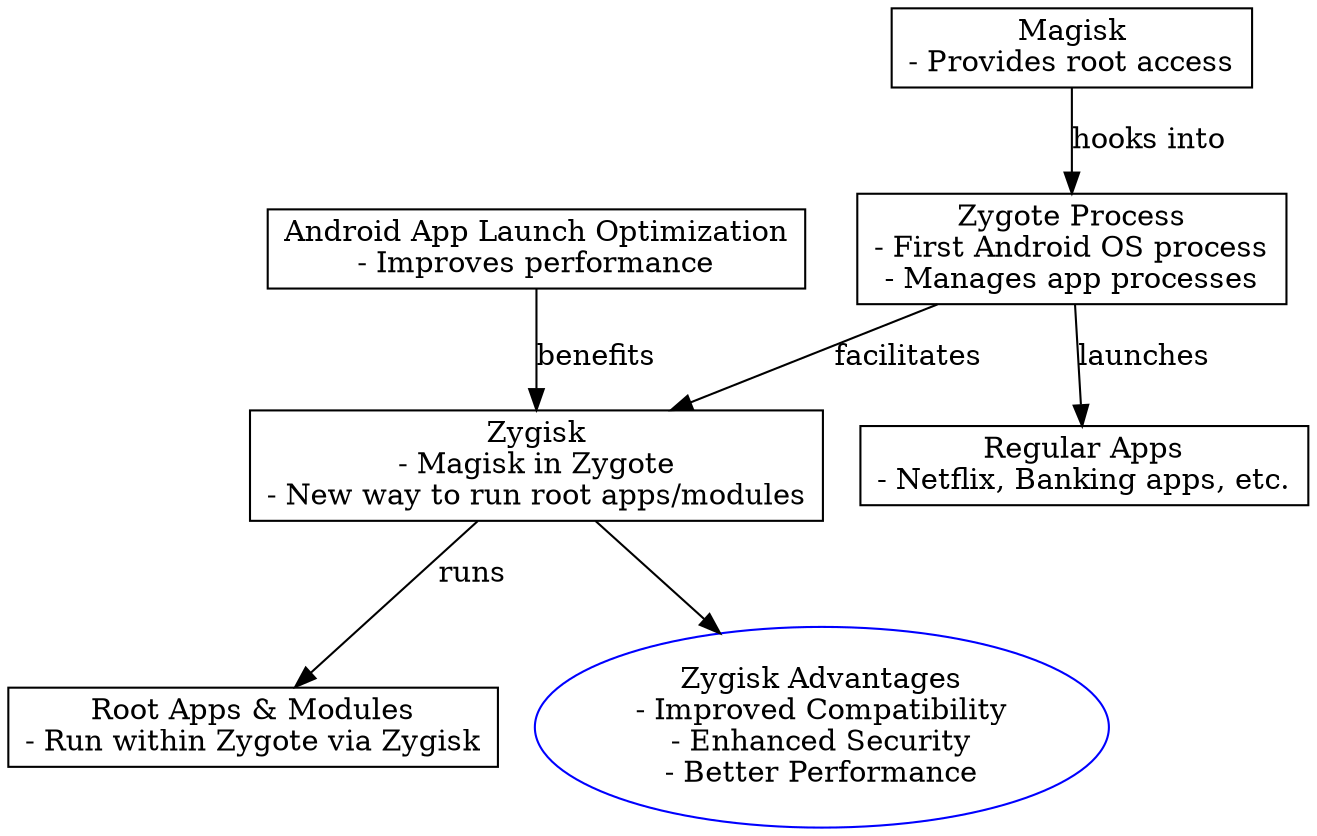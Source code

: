 digraph zygisk_architecture {
    rankdir=TB; // Top to Bottom direction
    node [shape=box];

    // Nodes definition
    zygote [label="Zygote Process\n- First Android OS process\n- Manages app processes"];
    magisk [label="Magisk\n- Provides root access"];
    zygisk [label="Zygisk\n- Magisk in Zygote\n- New way to run root apps/modules"];
    apps [label="Regular Apps\n- Netflix, Banking apps, etc."];
    root_apps [label="Root Apps & Modules\n- Run within Zygote via Zygisk"];
    optimization [label="Android App Launch Optimization\n- Improves performance"];

    // Edges definition
    magisk -> zygote [label="hooks into"];
    zygote -> zygisk [label="facilitates"];
    zygote -> apps [label="launches"];
    zygisk -> root_apps [label="runs"];
    optimization -> zygisk [label="benefits"];
    
    // Advantages
    {
        rank=same;
        advantages [shape=ellipse, color=blue, label="Zygisk Advantages\n- Improved Compatibility\n- Enhanced Security\n- Better Performance"];
    }

    zygisk -> advantages;
}
